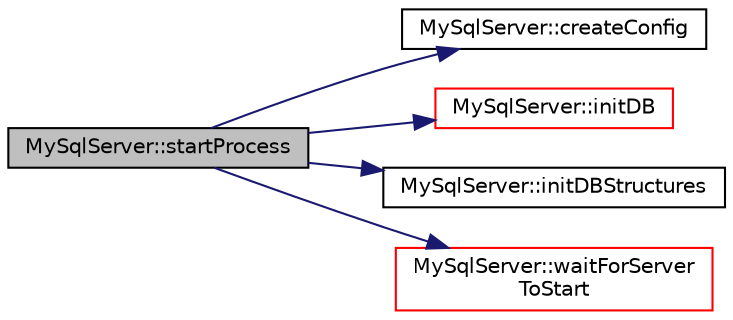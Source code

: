digraph "MySqlServer::startProcess"
{
 // LATEX_PDF_SIZE
  edge [fontname="Helvetica",fontsize="10",labelfontname="Helvetica",labelfontsize="10"];
  node [fontname="Helvetica",fontsize="10",shape=record];
  rankdir="LR";
  Node1 [label="MySqlServer::startProcess",height=0.2,width=0.4,color="black", fillcolor="grey75", style="filled", fontcolor="black",tooltip=" "];
  Node1 -> Node2 [color="midnightblue",fontsize="10",style="solid",fontname="Helvetica"];
  Node2 [label="MySqlServer::createConfig",height=0.2,width=0.4,color="black", fillcolor="white", style="filled",URL="$class_my_sql_server.html#a418a76f8d1058a15325053abd41538b9",tooltip=" "];
  Node1 -> Node3 [color="midnightblue",fontsize="10",style="solid",fontname="Helvetica"];
  Node3 [label="MySqlServer::initDB",height=0.2,width=0.4,color="red", fillcolor="white", style="filled",URL="$class_my_sql_server.html#a583229c52a733da0c6f6a26aee8f5dca",tooltip=" "];
  Node1 -> Node5 [color="midnightblue",fontsize="10",style="solid",fontname="Helvetica"];
  Node5 [label="MySqlServer::initDBStructures",height=0.2,width=0.4,color="black", fillcolor="white", style="filled",URL="$class_my_sql_server.html#a8d6d47675907007d77adf236aa57dd6b",tooltip=" "];
  Node1 -> Node6 [color="midnightblue",fontsize="10",style="solid",fontname="Helvetica"];
  Node6 [label="MySqlServer::waitForServer\lToStart",height=0.2,width=0.4,color="red", fillcolor="white", style="filled",URL="$class_my_sql_server.html#adc915b0ef6cf734d665735e4343578aa",tooltip=" "];
}
